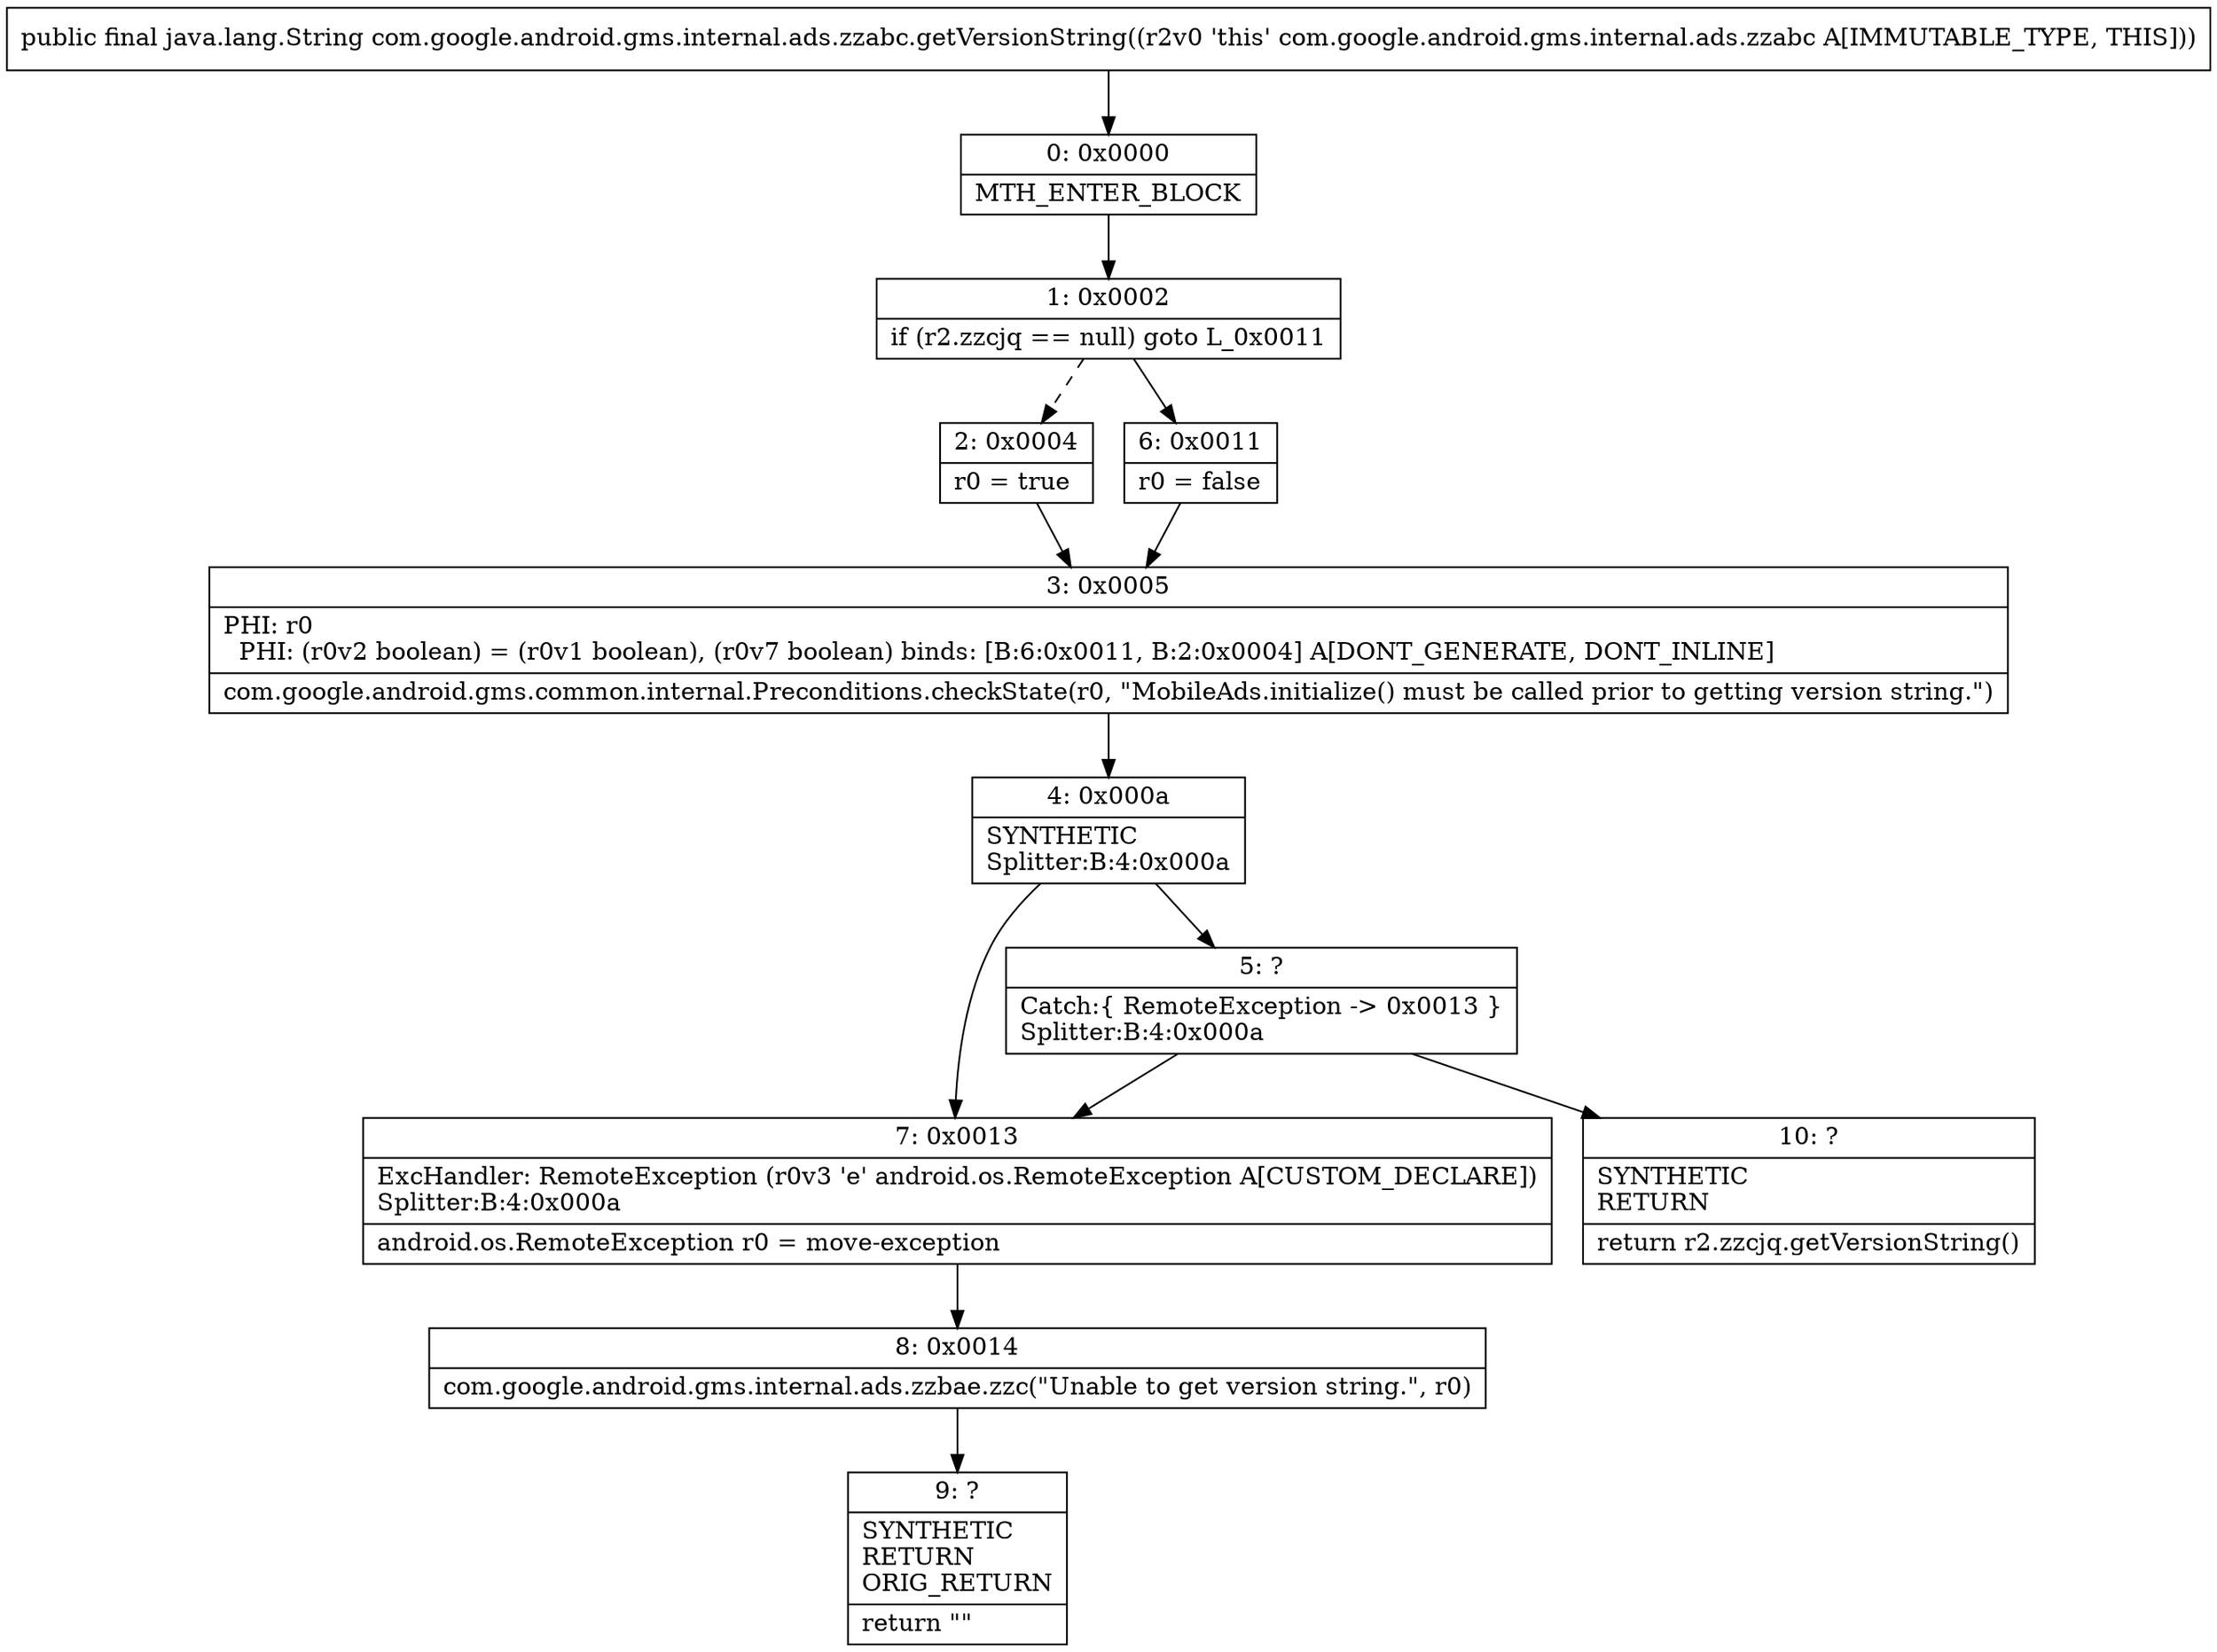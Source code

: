 digraph "CFG forcom.google.android.gms.internal.ads.zzabc.getVersionString()Ljava\/lang\/String;" {
Node_0 [shape=record,label="{0\:\ 0x0000|MTH_ENTER_BLOCK\l}"];
Node_1 [shape=record,label="{1\:\ 0x0002|if (r2.zzcjq == null) goto L_0x0011\l}"];
Node_2 [shape=record,label="{2\:\ 0x0004|r0 = true\l}"];
Node_3 [shape=record,label="{3\:\ 0x0005|PHI: r0 \l  PHI: (r0v2 boolean) = (r0v1 boolean), (r0v7 boolean) binds: [B:6:0x0011, B:2:0x0004] A[DONT_GENERATE, DONT_INLINE]\l|com.google.android.gms.common.internal.Preconditions.checkState(r0, \"MobileAds.initialize() must be called prior to getting version string.\")\l}"];
Node_4 [shape=record,label="{4\:\ 0x000a|SYNTHETIC\lSplitter:B:4:0x000a\l}"];
Node_5 [shape=record,label="{5\:\ ?|Catch:\{ RemoteException \-\> 0x0013 \}\lSplitter:B:4:0x000a\l}"];
Node_6 [shape=record,label="{6\:\ 0x0011|r0 = false\l}"];
Node_7 [shape=record,label="{7\:\ 0x0013|ExcHandler: RemoteException (r0v3 'e' android.os.RemoteException A[CUSTOM_DECLARE])\lSplitter:B:4:0x000a\l|android.os.RemoteException r0 = move\-exception\l}"];
Node_8 [shape=record,label="{8\:\ 0x0014|com.google.android.gms.internal.ads.zzbae.zzc(\"Unable to get version string.\", r0)\l}"];
Node_9 [shape=record,label="{9\:\ ?|SYNTHETIC\lRETURN\lORIG_RETURN\l|return \"\"\l}"];
Node_10 [shape=record,label="{10\:\ ?|SYNTHETIC\lRETURN\l|return r2.zzcjq.getVersionString()\l}"];
MethodNode[shape=record,label="{public final java.lang.String com.google.android.gms.internal.ads.zzabc.getVersionString((r2v0 'this' com.google.android.gms.internal.ads.zzabc A[IMMUTABLE_TYPE, THIS])) }"];
MethodNode -> Node_0;
Node_0 -> Node_1;
Node_1 -> Node_2[style=dashed];
Node_1 -> Node_6;
Node_2 -> Node_3;
Node_3 -> Node_4;
Node_4 -> Node_5;
Node_4 -> Node_7;
Node_5 -> Node_7;
Node_5 -> Node_10;
Node_6 -> Node_3;
Node_7 -> Node_8;
Node_8 -> Node_9;
}


